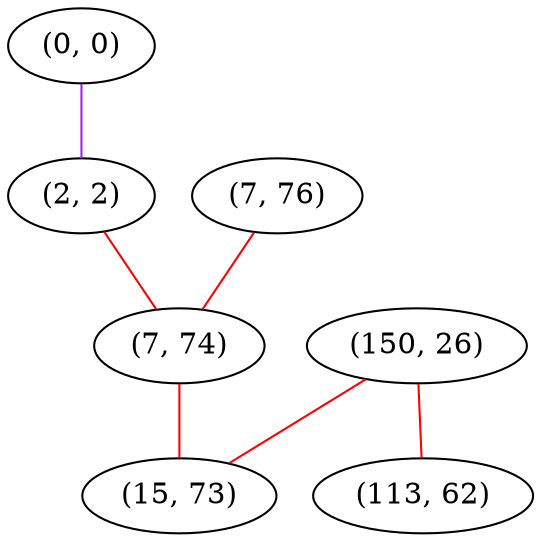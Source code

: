 graph "" {
"(0, 0)";
"(7, 76)";
"(150, 26)";
"(113, 62)";
"(2, 2)";
"(7, 74)";
"(15, 73)";
"(0, 0)" -- "(2, 2)"  [color=purple, key=0, weight=4];
"(7, 76)" -- "(7, 74)"  [color=red, key=0, weight=1];
"(150, 26)" -- "(113, 62)"  [color=red, key=0, weight=1];
"(150, 26)" -- "(15, 73)"  [color=red, key=0, weight=1];
"(2, 2)" -- "(7, 74)"  [color=red, key=0, weight=1];
"(7, 74)" -- "(15, 73)"  [color=red, key=0, weight=1];
}
